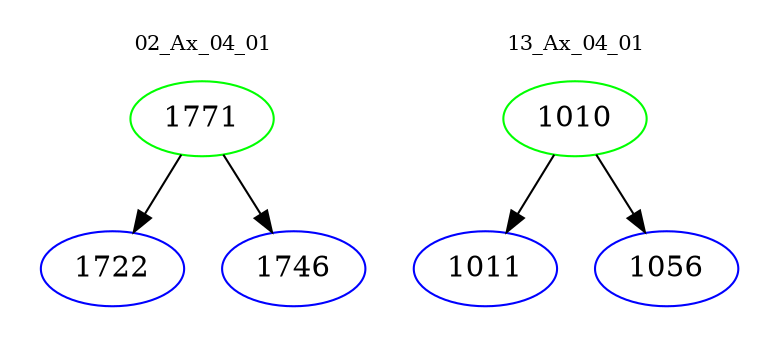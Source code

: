 digraph{
subgraph cluster_0 {
color = white
label = "02_Ax_04_01";
fontsize=10;
T0_1771 [label="1771", color="green"]
T0_1771 -> T0_1722 [color="black"]
T0_1722 [label="1722", color="blue"]
T0_1771 -> T0_1746 [color="black"]
T0_1746 [label="1746", color="blue"]
}
subgraph cluster_1 {
color = white
label = "13_Ax_04_01";
fontsize=10;
T1_1010 [label="1010", color="green"]
T1_1010 -> T1_1011 [color="black"]
T1_1011 [label="1011", color="blue"]
T1_1010 -> T1_1056 [color="black"]
T1_1056 [label="1056", color="blue"]
}
}
